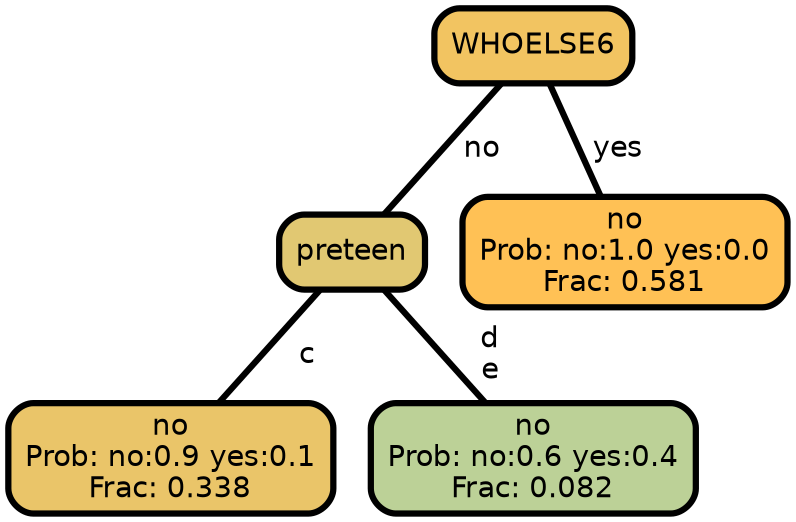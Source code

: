 graph Tree {
node [shape=box, style="filled, rounded",color="black",penwidth="3",fontcolor="black",                 fontname=helvetica] ;
graph [ranksep="0 equally", splines=straight,                 bgcolor=transparent, dpi=200] ;
edge [fontname=helvetica, color=black] ;
0 [label="no
Prob: no:0.9 yes:0.1
Frac: 0.338", fillcolor="#eac569"] ;
1 [label="preteen", fillcolor="#e1c872"] ;
2 [label="no
Prob: no:0.6 yes:0.4
Frac: 0.082", fillcolor="#bcd197"] ;
3 [label="WHOELSE6", fillcolor="#f2c461"] ;
4 [label="no
Prob: no:1.0 yes:0.0
Frac: 0.581", fillcolor="#ffc155"] ;
1 -- 0 [label=" c",penwidth=3] ;
1 -- 2 [label=" d\n e",penwidth=3] ;
3 -- 1 [label=" no",penwidth=3] ;
3 -- 4 [label=" yes",penwidth=3] ;
{rank = same;}}